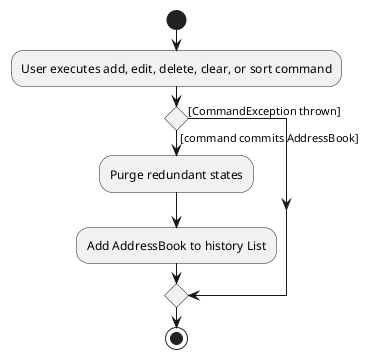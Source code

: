 @startuml
start
:User executes add, edit, delete, clear, or sort command;

'Since the beta syntax does not support placing the condition outside the
'diamond we place it as the true branch instead.

if () then ([command commits AddressBook])
    :Purge redundant states;
    :Add AddressBook to history List;
else ([CommandException thrown])
endif
stop
@enduml
